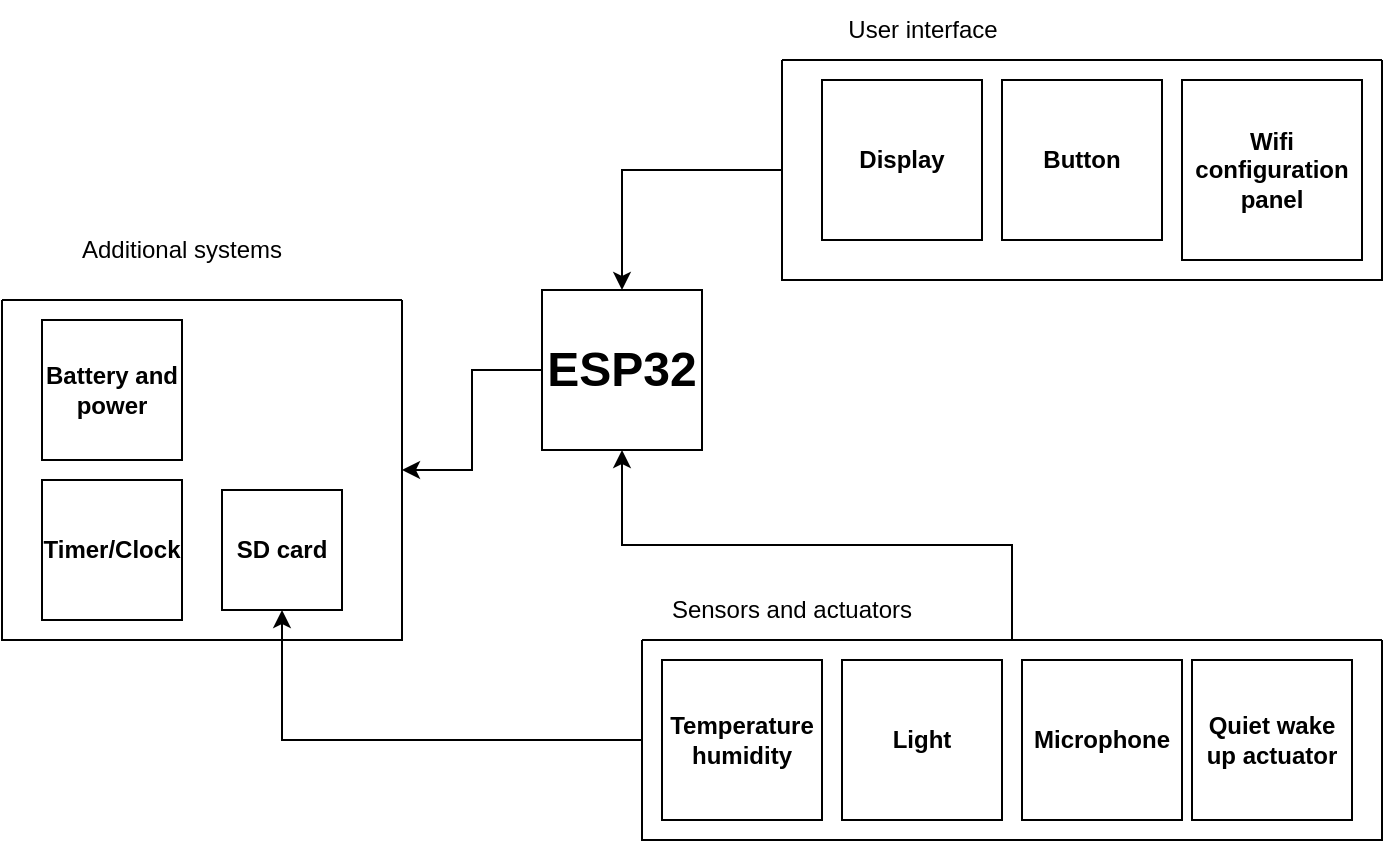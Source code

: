 <mxfile version="26.1.1">
  <diagram name="Page-1" id="4YZ19eFIGqYHpETlewSG">
    <mxGraphModel dx="880" dy="447" grid="1" gridSize="10" guides="1" tooltips="1" connect="1" arrows="1" fold="1" page="1" pageScale="1" pageWidth="850" pageHeight="1100" math="0" shadow="0">
      <root>
        <mxCell id="0" />
        <mxCell id="1" parent="0" />
        <mxCell id="I1DcaIZY9cXWFdfK6EU6-31" style="edgeStyle=orthogonalEdgeStyle;rounded=0;orthogonalLoop=1;jettySize=auto;html=1;" edge="1" parent="1" source="I1DcaIZY9cXWFdfK6EU6-1" target="I1DcaIZY9cXWFdfK6EU6-23">
          <mxGeometry relative="1" as="geometry" />
        </mxCell>
        <mxCell id="I1DcaIZY9cXWFdfK6EU6-1" value="&lt;div align=&quot;center&quot;&gt;&lt;span&gt;&lt;span&gt;&lt;font style=&quot;font-size: 24px;&quot;&gt;ESP32&lt;/font&gt;&lt;/span&gt;&lt;/span&gt;&lt;/div&gt;" style="whiteSpace=wrap;html=1;aspect=fixed;align=center;fontStyle=1" vertex="1" parent="1">
          <mxGeometry x="290" y="165" width="80" height="80" as="geometry" />
        </mxCell>
        <mxCell id="I1DcaIZY9cXWFdfK6EU6-30" style="edgeStyle=orthogonalEdgeStyle;rounded=0;orthogonalLoop=1;jettySize=auto;html=1;" edge="1" parent="1" source="I1DcaIZY9cXWFdfK6EU6-12" target="I1DcaIZY9cXWFdfK6EU6-1">
          <mxGeometry relative="1" as="geometry" />
        </mxCell>
        <mxCell id="I1DcaIZY9cXWFdfK6EU6-12" value="" style="swimlane;startSize=0;" vertex="1" parent="1">
          <mxGeometry x="340" y="340" width="370" height="100" as="geometry" />
        </mxCell>
        <mxCell id="I1DcaIZY9cXWFdfK6EU6-4" value="&lt;div&gt;Temperature humidity&lt;/div&gt;" style="whiteSpace=wrap;html=1;aspect=fixed;align=center;fontStyle=1" vertex="1" parent="I1DcaIZY9cXWFdfK6EU6-12">
          <mxGeometry x="10" y="10" width="80" height="80" as="geometry" />
        </mxCell>
        <mxCell id="I1DcaIZY9cXWFdfK6EU6-6" value="Light" style="whiteSpace=wrap;html=1;aspect=fixed;align=center;fontStyle=1" vertex="1" parent="I1DcaIZY9cXWFdfK6EU6-12">
          <mxGeometry x="100" y="10" width="80" height="80" as="geometry" />
        </mxCell>
        <mxCell id="I1DcaIZY9cXWFdfK6EU6-8" value="Microphone" style="whiteSpace=wrap;html=1;aspect=fixed;align=center;fontStyle=1" vertex="1" parent="I1DcaIZY9cXWFdfK6EU6-12">
          <mxGeometry x="190" y="10" width="80" height="80" as="geometry" />
        </mxCell>
        <mxCell id="I1DcaIZY9cXWFdfK6EU6-14" value="&lt;div&gt;Quiet wake up actuator&lt;/div&gt;" style="whiteSpace=wrap;html=1;aspect=fixed;align=center;fontStyle=1" vertex="1" parent="I1DcaIZY9cXWFdfK6EU6-12">
          <mxGeometry x="275" y="10" width="80" height="80" as="geometry" />
        </mxCell>
        <mxCell id="I1DcaIZY9cXWFdfK6EU6-21" value="Sensors and actuators" style="text;html=1;align=center;verticalAlign=middle;whiteSpace=wrap;rounded=0;" vertex="1" parent="1">
          <mxGeometry x="340" y="310" width="150" height="30" as="geometry" />
        </mxCell>
        <mxCell id="I1DcaIZY9cXWFdfK6EU6-23" value="" style="swimlane;startSize=0;" vertex="1" parent="1">
          <mxGeometry x="20" y="170" width="200" height="170" as="geometry" />
        </mxCell>
        <mxCell id="I1DcaIZY9cXWFdfK6EU6-10" value="Battery and power " style="whiteSpace=wrap;html=1;aspect=fixed;align=center;fontStyle=1" vertex="1" parent="I1DcaIZY9cXWFdfK6EU6-23">
          <mxGeometry x="20" y="10" width="70" height="70" as="geometry" />
        </mxCell>
        <mxCell id="I1DcaIZY9cXWFdfK6EU6-9" value="SD card" style="whiteSpace=wrap;html=1;aspect=fixed;align=center;fontStyle=1" vertex="1" parent="I1DcaIZY9cXWFdfK6EU6-23">
          <mxGeometry x="110" y="95" width="60" height="60" as="geometry" />
        </mxCell>
        <mxCell id="I1DcaIZY9cXWFdfK6EU6-37" value="&lt;div&gt;Timer/Clock&lt;/div&gt;" style="whiteSpace=wrap;html=1;aspect=fixed;align=center;fontStyle=1" vertex="1" parent="I1DcaIZY9cXWFdfK6EU6-23">
          <mxGeometry x="20" y="90" width="70" height="70" as="geometry" />
        </mxCell>
        <mxCell id="I1DcaIZY9cXWFdfK6EU6-29" style="edgeStyle=orthogonalEdgeStyle;rounded=0;orthogonalLoop=1;jettySize=auto;html=1;entryX=0.5;entryY=0;entryDx=0;entryDy=0;" edge="1" parent="1" source="I1DcaIZY9cXWFdfK6EU6-26" target="I1DcaIZY9cXWFdfK6EU6-1">
          <mxGeometry relative="1" as="geometry" />
        </mxCell>
        <mxCell id="I1DcaIZY9cXWFdfK6EU6-26" value="" style="swimlane;startSize=0;" vertex="1" parent="1">
          <mxGeometry x="410" y="50" width="300" height="110" as="geometry" />
        </mxCell>
        <mxCell id="I1DcaIZY9cXWFdfK6EU6-3" value="Display" style="whiteSpace=wrap;html=1;aspect=fixed;align=center;fontStyle=1" vertex="1" parent="I1DcaIZY9cXWFdfK6EU6-26">
          <mxGeometry x="20" y="10" width="80" height="80" as="geometry" />
        </mxCell>
        <mxCell id="I1DcaIZY9cXWFdfK6EU6-7" value="Button" style="whiteSpace=wrap;html=1;aspect=fixed;align=center;fontStyle=1" vertex="1" parent="I1DcaIZY9cXWFdfK6EU6-26">
          <mxGeometry x="110" y="10" width="80" height="80" as="geometry" />
        </mxCell>
        <mxCell id="I1DcaIZY9cXWFdfK6EU6-33" value="Wifi configuration panel" style="whiteSpace=wrap;html=1;aspect=fixed;align=center;fontStyle=1" vertex="1" parent="I1DcaIZY9cXWFdfK6EU6-26">
          <mxGeometry x="200" y="10" width="90" height="90" as="geometry" />
        </mxCell>
        <mxCell id="I1DcaIZY9cXWFdfK6EU6-22" value="Additional systems" style="text;html=1;align=center;verticalAlign=middle;whiteSpace=wrap;rounded=0;" vertex="1" parent="1">
          <mxGeometry x="35" y="130" width="150" height="30" as="geometry" />
        </mxCell>
        <mxCell id="I1DcaIZY9cXWFdfK6EU6-34" value="User interface" style="text;html=1;align=center;verticalAlign=middle;resizable=0;points=[];autosize=1;strokeColor=none;fillColor=none;" vertex="1" parent="1">
          <mxGeometry x="430" y="20" width="100" height="30" as="geometry" />
        </mxCell>
        <mxCell id="I1DcaIZY9cXWFdfK6EU6-36" style="edgeStyle=orthogonalEdgeStyle;rounded=0;orthogonalLoop=1;jettySize=auto;html=1;entryX=0.5;entryY=1;entryDx=0;entryDy=0;" edge="1" parent="1" source="I1DcaIZY9cXWFdfK6EU6-12" target="I1DcaIZY9cXWFdfK6EU6-9">
          <mxGeometry relative="1" as="geometry">
            <mxPoint x="170" y="290" as="targetPoint" />
          </mxGeometry>
        </mxCell>
      </root>
    </mxGraphModel>
  </diagram>
</mxfile>
